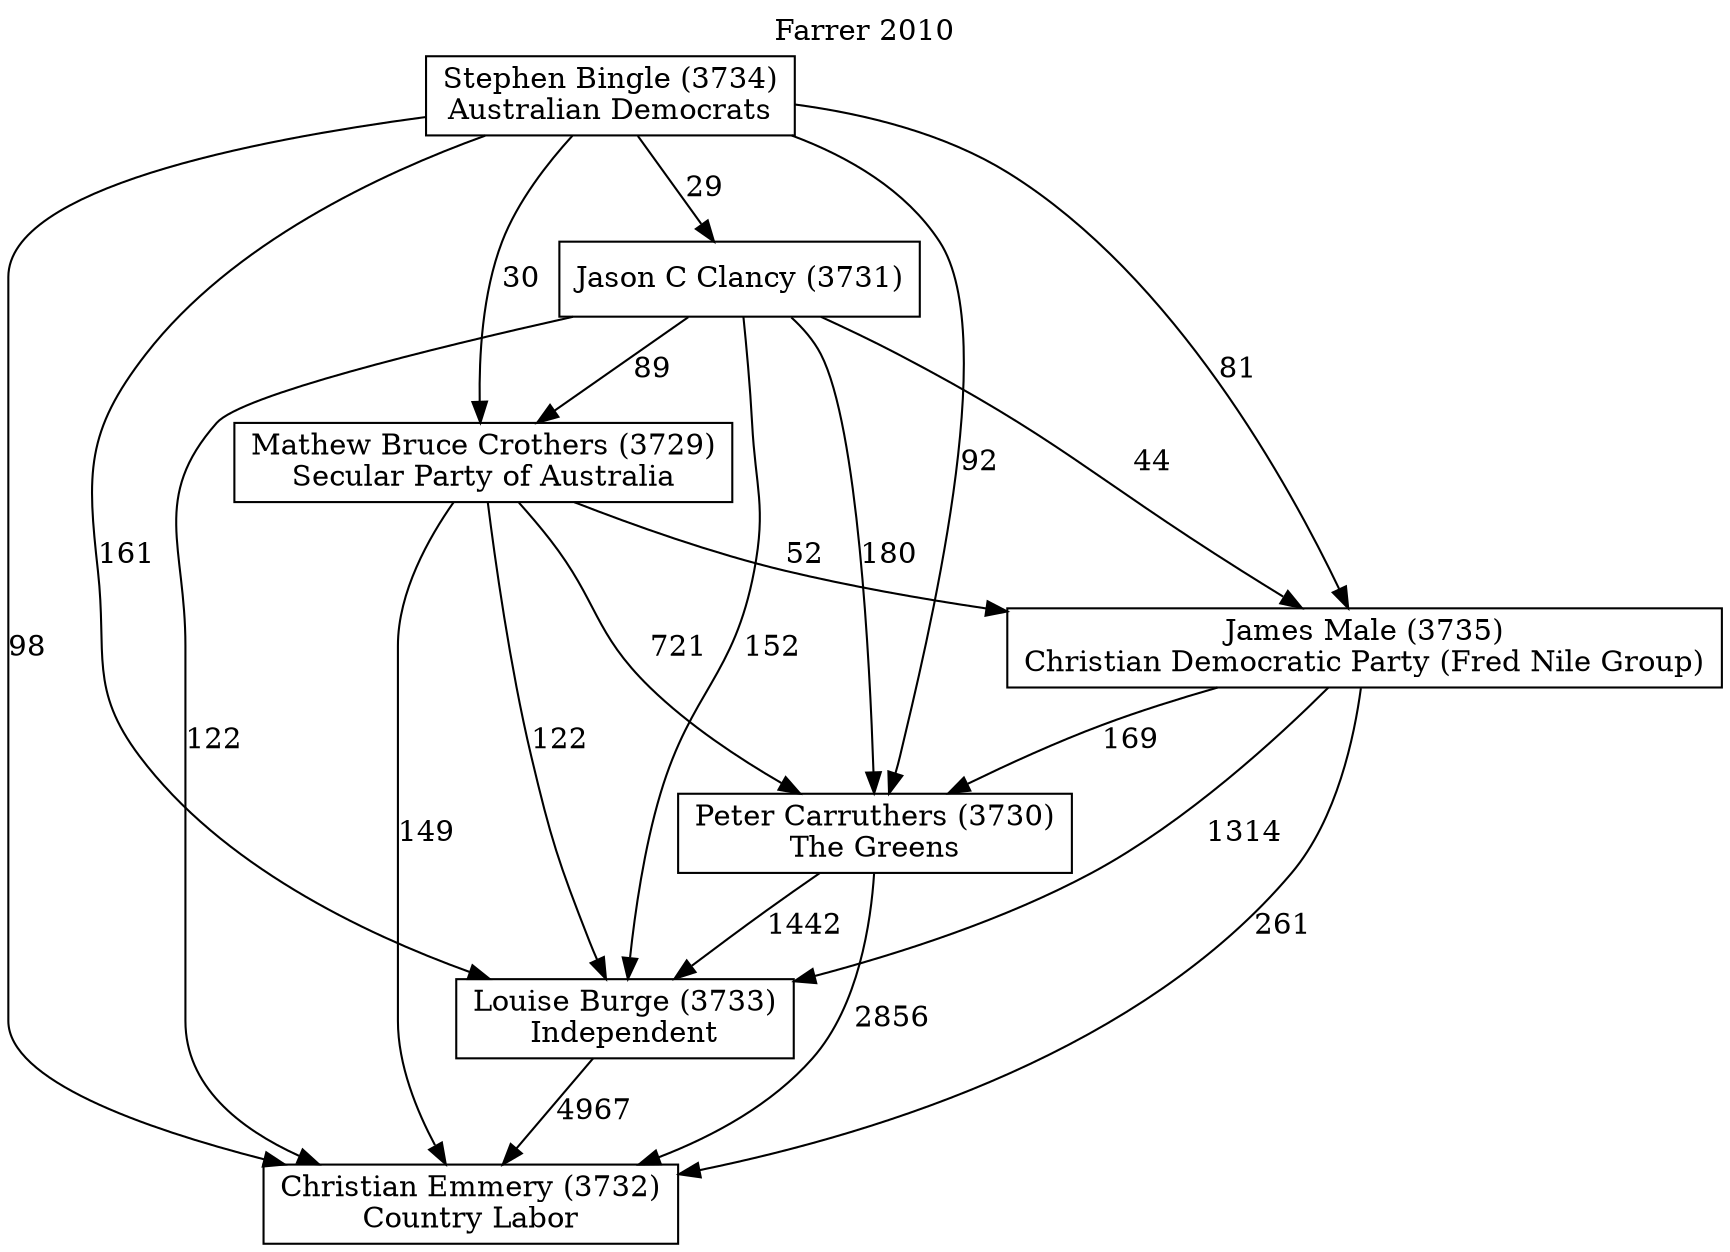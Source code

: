// House preference flow
digraph "Christian Emmery (3732)_Farrer_2010" {
	graph [label="Farrer 2010" labelloc=t mclimit=10]
	node [shape=box]
	"Christian Emmery (3732)" [label="Christian Emmery (3732)
Country Labor"]
	"Louise Burge (3733)" [label="Louise Burge (3733)
Independent"]
	"Peter Carruthers (3730)" [label="Peter Carruthers (3730)
The Greens"]
	"James Male (3735)" [label="James Male (3735)
Christian Democratic Party (Fred Nile Group)"]
	"Mathew Bruce Crothers (3729)" [label="Mathew Bruce Crothers (3729)
Secular Party of Australia"]
	"Jason C Clancy (3731)" [label="Jason C Clancy (3731)
"]
	"Stephen Bingle (3734)" [label="Stephen Bingle (3734)
Australian Democrats"]
	"Louise Burge (3733)" -> "Christian Emmery (3732)" [label=4967]
	"Peter Carruthers (3730)" -> "Louise Burge (3733)" [label=1442]
	"James Male (3735)" -> "Peter Carruthers (3730)" [label=169]
	"Mathew Bruce Crothers (3729)" -> "James Male (3735)" [label=52]
	"Jason C Clancy (3731)" -> "Mathew Bruce Crothers (3729)" [label=89]
	"Stephen Bingle (3734)" -> "Jason C Clancy (3731)" [label=29]
	"Peter Carruthers (3730)" -> "Christian Emmery (3732)" [label=2856]
	"James Male (3735)" -> "Christian Emmery (3732)" [label=261]
	"Mathew Bruce Crothers (3729)" -> "Christian Emmery (3732)" [label=149]
	"Jason C Clancy (3731)" -> "Christian Emmery (3732)" [label=122]
	"Stephen Bingle (3734)" -> "Christian Emmery (3732)" [label=98]
	"Stephen Bingle (3734)" -> "Mathew Bruce Crothers (3729)" [label=30]
	"Jason C Clancy (3731)" -> "James Male (3735)" [label=44]
	"Stephen Bingle (3734)" -> "James Male (3735)" [label=81]
	"Mathew Bruce Crothers (3729)" -> "Peter Carruthers (3730)" [label=721]
	"Jason C Clancy (3731)" -> "Peter Carruthers (3730)" [label=180]
	"Stephen Bingle (3734)" -> "Peter Carruthers (3730)" [label=92]
	"James Male (3735)" -> "Louise Burge (3733)" [label=1314]
	"Mathew Bruce Crothers (3729)" -> "Louise Burge (3733)" [label=122]
	"Jason C Clancy (3731)" -> "Louise Burge (3733)" [label=152]
	"Stephen Bingle (3734)" -> "Louise Burge (3733)" [label=161]
}
